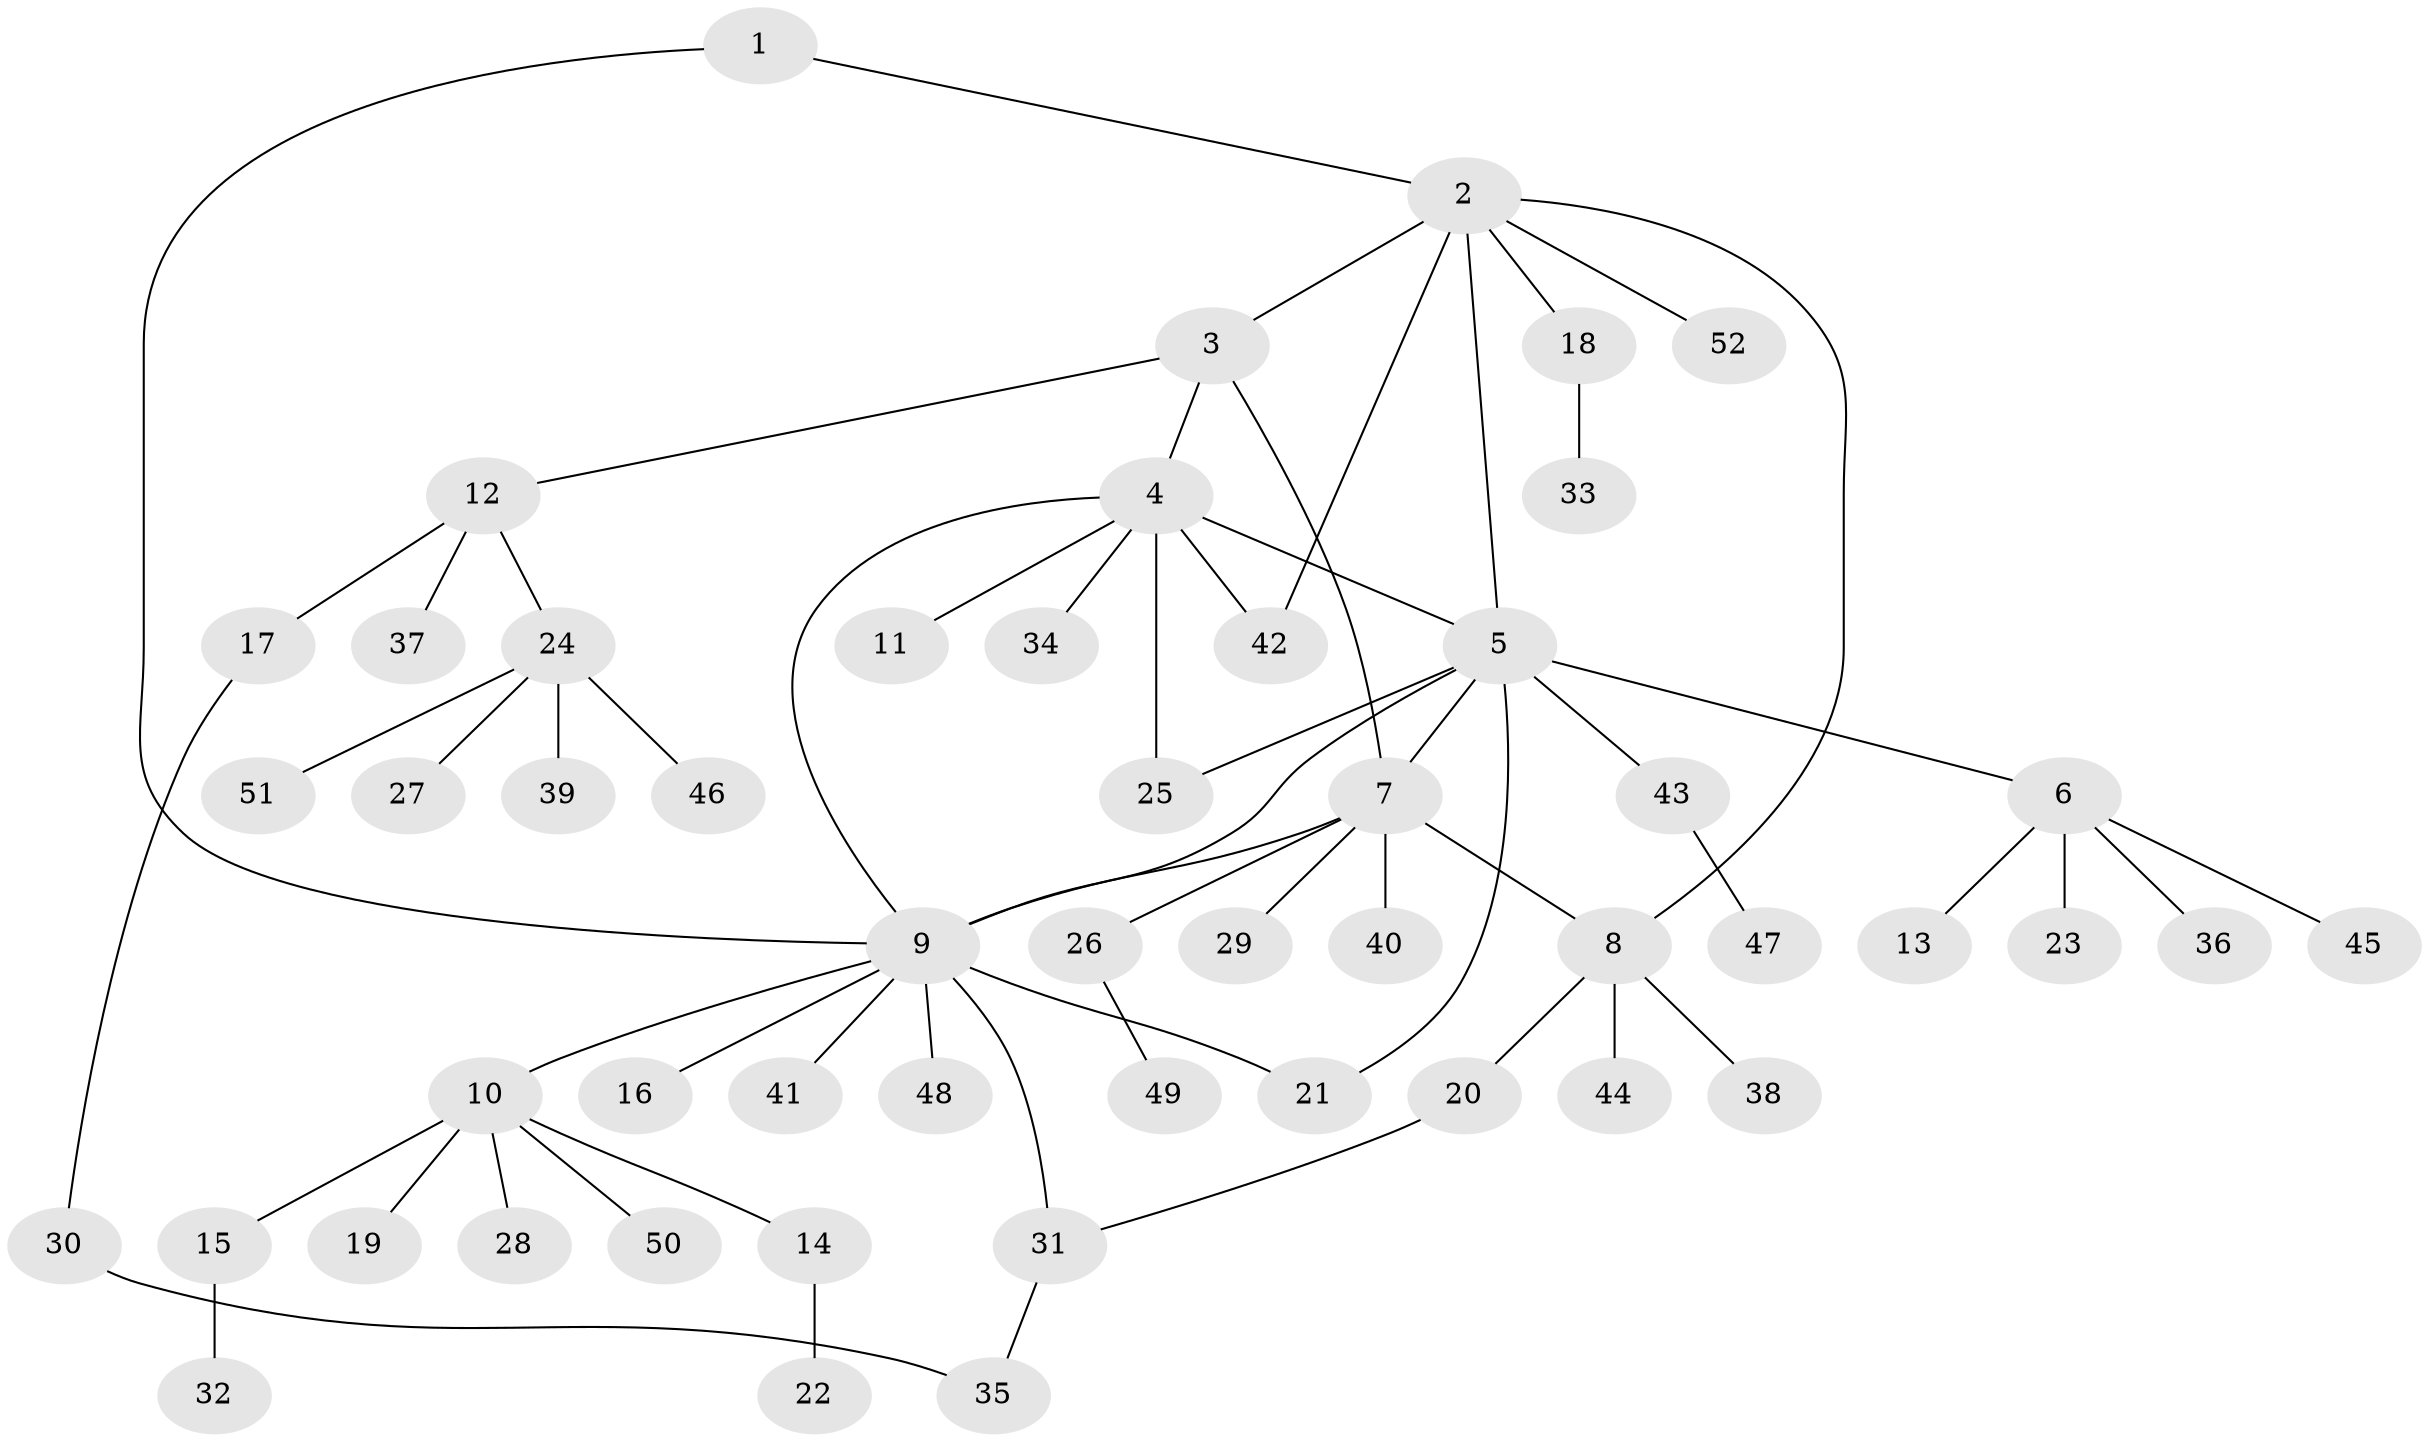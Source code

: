 // coarse degree distribution, {1: 0.6666666666666666, 3: 0.13333333333333333, 2: 0.13333333333333333, 10: 0.06666666666666667}
// Generated by graph-tools (version 1.1) at 2025/57/03/04/25 21:57:13]
// undirected, 52 vertices, 62 edges
graph export_dot {
graph [start="1"]
  node [color=gray90,style=filled];
  1;
  2;
  3;
  4;
  5;
  6;
  7;
  8;
  9;
  10;
  11;
  12;
  13;
  14;
  15;
  16;
  17;
  18;
  19;
  20;
  21;
  22;
  23;
  24;
  25;
  26;
  27;
  28;
  29;
  30;
  31;
  32;
  33;
  34;
  35;
  36;
  37;
  38;
  39;
  40;
  41;
  42;
  43;
  44;
  45;
  46;
  47;
  48;
  49;
  50;
  51;
  52;
  1 -- 2;
  1 -- 9;
  2 -- 3;
  2 -- 5;
  2 -- 8;
  2 -- 18;
  2 -- 42;
  2 -- 52;
  3 -- 4;
  3 -- 7;
  3 -- 12;
  4 -- 5;
  4 -- 9;
  4 -- 11;
  4 -- 25;
  4 -- 34;
  4 -- 42;
  5 -- 6;
  5 -- 7;
  5 -- 9;
  5 -- 21;
  5 -- 25;
  5 -- 43;
  6 -- 13;
  6 -- 23;
  6 -- 36;
  6 -- 45;
  7 -- 8;
  7 -- 9;
  7 -- 26;
  7 -- 29;
  7 -- 40;
  8 -- 20;
  8 -- 38;
  8 -- 44;
  9 -- 10;
  9 -- 16;
  9 -- 21;
  9 -- 31;
  9 -- 41;
  9 -- 48;
  10 -- 14;
  10 -- 15;
  10 -- 19;
  10 -- 28;
  10 -- 50;
  12 -- 17;
  12 -- 24;
  12 -- 37;
  14 -- 22;
  15 -- 32;
  17 -- 30;
  18 -- 33;
  20 -- 31;
  24 -- 27;
  24 -- 39;
  24 -- 46;
  24 -- 51;
  26 -- 49;
  30 -- 35;
  31 -- 35;
  43 -- 47;
}
